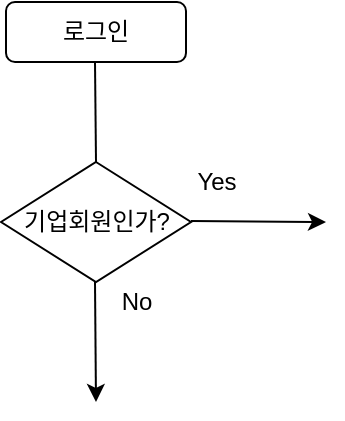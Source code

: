<mxfile version="14.9.6" type="github">
  <diagram id="jwg91ssVHAWT3ChMCfoV" name="Page-1">
    <mxGraphModel dx="1038" dy="588" grid="1" gridSize="10" guides="1" tooltips="1" connect="1" arrows="1" fold="1" page="1" pageScale="1" pageWidth="827" pageHeight="1169" math="0" shadow="0">
      <root>
        <mxCell id="0" />
        <mxCell id="1" parent="0" />
        <mxCell id="XziP5GMlbgsyt9676Pt8-1" value="로그인" style="rounded=1;whiteSpace=wrap;html=1;" vertex="1" parent="1">
          <mxGeometry x="40" y="40" width="90" height="30" as="geometry" />
        </mxCell>
        <mxCell id="XziP5GMlbgsyt9676Pt8-3" value="" style="endArrow=none;html=1;" edge="1" parent="1">
          <mxGeometry width="50" height="50" relative="1" as="geometry">
            <mxPoint x="85" y="120" as="sourcePoint" />
            <mxPoint x="84.5" y="70" as="targetPoint" />
          </mxGeometry>
        </mxCell>
        <mxCell id="XziP5GMlbgsyt9676Pt8-4" value="기업회원인가?" style="rhombus;whiteSpace=wrap;html=1;" vertex="1" parent="1">
          <mxGeometry x="37.5" y="120" width="95" height="60" as="geometry" />
        </mxCell>
        <mxCell id="XziP5GMlbgsyt9676Pt8-5" value="" style="endArrow=classic;html=1;" edge="1" parent="1">
          <mxGeometry width="50" height="50" relative="1" as="geometry">
            <mxPoint x="132.5" y="149.5" as="sourcePoint" />
            <mxPoint x="200" y="150" as="targetPoint" />
          </mxGeometry>
        </mxCell>
        <mxCell id="XziP5GMlbgsyt9676Pt8-6" value="" style="endArrow=classic;html=1;" edge="1" parent="1">
          <mxGeometry width="50" height="50" relative="1" as="geometry">
            <mxPoint x="84.5" y="180" as="sourcePoint" />
            <mxPoint x="85" y="240" as="targetPoint" />
          </mxGeometry>
        </mxCell>
        <mxCell id="XziP5GMlbgsyt9676Pt8-7" value="Yes" style="text;html=1;resizable=0;autosize=1;align=center;verticalAlign=middle;points=[];fillColor=none;strokeColor=none;rounded=0;" vertex="1" parent="1">
          <mxGeometry x="130" y="120" width="30" height="20" as="geometry" />
        </mxCell>
        <mxCell id="XziP5GMlbgsyt9676Pt8-8" value="No" style="text;html=1;resizable=0;autosize=1;align=center;verticalAlign=middle;points=[];fillColor=none;strokeColor=none;rounded=0;" vertex="1" parent="1">
          <mxGeometry x="90" y="180" width="30" height="20" as="geometry" />
        </mxCell>
      </root>
    </mxGraphModel>
  </diagram>
</mxfile>
